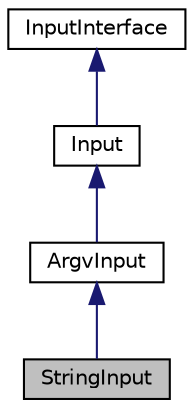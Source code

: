 digraph G
{
  edge [fontname="Helvetica",fontsize="10",labelfontname="Helvetica",labelfontsize="10"];
  node [fontname="Helvetica",fontsize="10",shape=record];
  Node1 [label="StringInput",height=0.2,width=0.4,color="black", fillcolor="grey75", style="filled" fontcolor="black"];
  Node2 -> Node1 [dir=back,color="midnightblue",fontsize="10",style="solid"];
  Node2 [label="ArgvInput",height=0.2,width=0.4,color="black", fillcolor="white", style="filled",URL="$class_symfony_1_1_components_1_1_console_1_1_input_1_1_argv_input.html"];
  Node3 -> Node2 [dir=back,color="midnightblue",fontsize="10",style="solid"];
  Node3 [label="Input",height=0.2,width=0.4,color="black", fillcolor="white", style="filled",URL="$class_symfony_1_1_components_1_1_console_1_1_input_1_1_input.html"];
  Node4 -> Node3 [dir=back,color="midnightblue",fontsize="10",style="solid"];
  Node4 [label="InputInterface",height=0.2,width=0.4,color="black", fillcolor="white", style="filled",URL="$interface_symfony_1_1_components_1_1_console_1_1_input_1_1_input_interface.html"];
}
